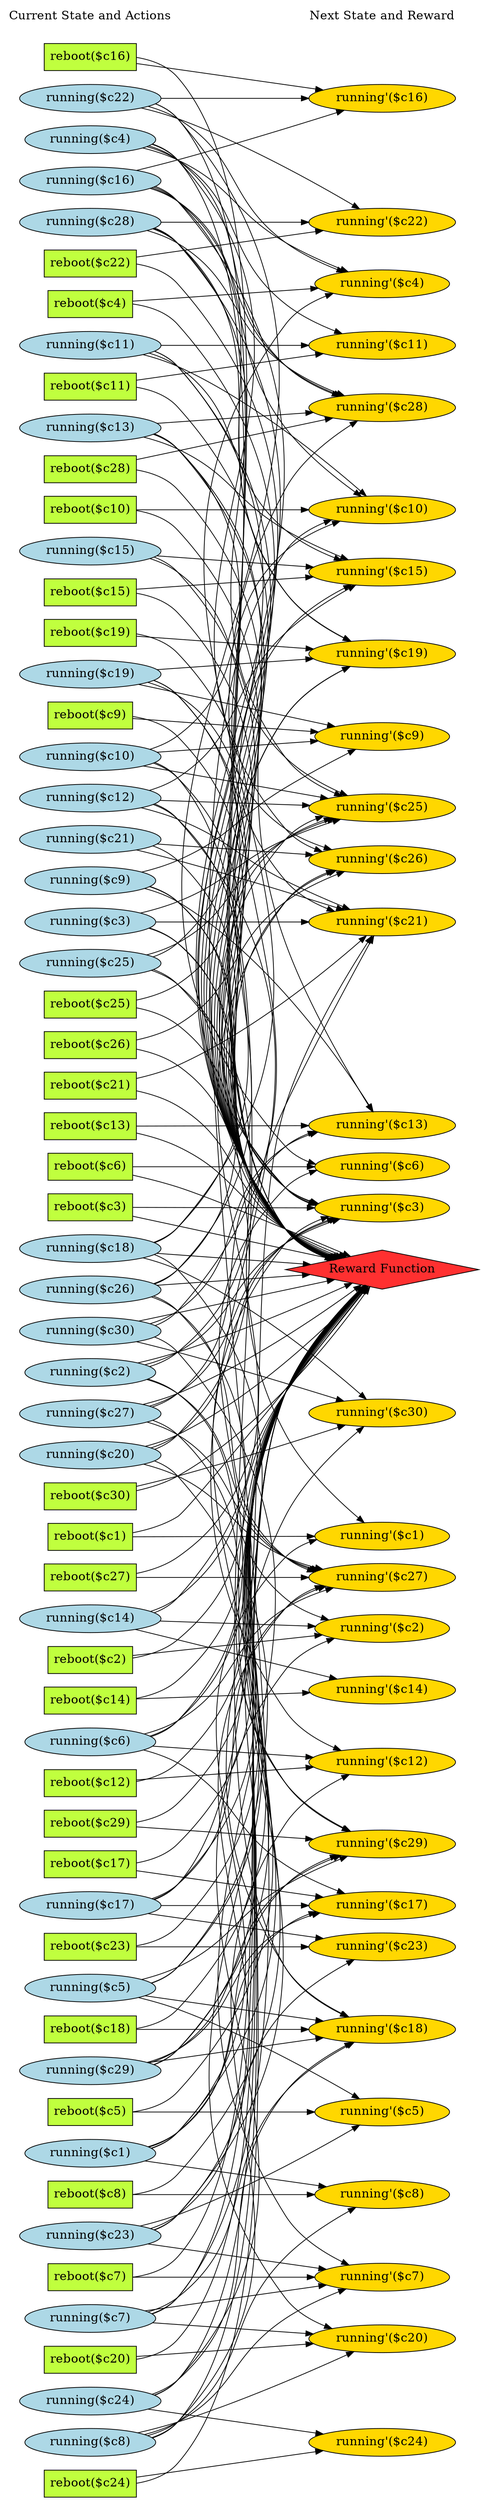 digraph G {
	graph [bb="0,0,579,3290",
		fontname=Helvetica,
		fontsize=16,
		rankdir=LR,
		ranksep=2.00,
		ratio=auto,
		size=600
	];
	node [fontsize=16,
		label="\N"
	];
	{
		graph [rank=same];
		"running($c27)"		 [color=black,
			fillcolor=lightblue,
			height=0.51069,
			pos="90.5,1424",
			shape=ellipse,
			style=filled,
			width=2.1606];
		"running($c15)"		 [color=black,
			fillcolor=lightblue,
			height=0.51069,
			pos="90.5,2567",
			shape=ellipse,
			style=filled,
			width=2.1606];
		"reboot($c9)"		 [color=black,
			fillcolor=olivedrab1,
			height=0.5,
			pos="90.5,2351",
			shape=box,
			style=filled,
			width=1.2778];
		"running($c19)"		 [color=black,
			fillcolor=lightblue,
			height=0.51069,
			pos="90.5,2405",
			shape=ellipse,
			style=filled,
			width=2.1606];
		"reboot($c5)"		 [color=black,
			fillcolor=olivedrab1,
			height=0.5,
			pos="90.5,505",
			shape=box,
			style=filled,
			width=1.2778];
		"running($c1)"		 [color=black,
			fillcolor=lightblue,
			height=0.51069,
			pos="90.5,451",
			shape=ellipse,
			style=filled,
			width=1.9838];
		"reboot($c1)"		 [color=black,
			fillcolor=olivedrab1,
			height=0.5,
			pos="90.5,1261",
			shape=box,
			style=filled,
			width=1.2778];
		"running($c6)"		 [color=black,
			fillcolor=lightblue,
			height=0.51069,
			pos="90.5,991",
			shape=ellipse,
			style=filled,
			width=1.9838];
		"running($c2)"		 [color=black,
			fillcolor=lightblue,
			height=0.51069,
			pos="90.5,1479",
			shape=ellipse,
			style=filled,
			width=1.9838];
		"reboot($c21)"		 [color=black,
			fillcolor=olivedrab1,
			height=0.5,
			pos="90.5,1860",
			shape=box,
			style=filled,
			width=1.3889];
		"running($c30)"		 [color=black,
			fillcolor=lightblue,
			height=0.51069,
			pos="90.5,1534",
			shape=ellipse,
			style=filled,
			width=2.1606];
		"reboot($c13)"		 [color=black,
			fillcolor=olivedrab1,
			height=0.5,
			pos="90.5,1806",
			shape=box,
			style=filled,
			width=1.3889];
		"reboot($c25)"		 [color=black,
			fillcolor=olivedrab1,
			height=0.5,
			pos="90.5,1968",
			shape=box,
			style=filled,
			width=1.3889];
		"running($c22)"		 [color=black,
			fillcolor=lightblue,
			height=0.51069,
			pos="90.5,3164",
			shape=ellipse,
			style=filled,
			width=2.1606];
		"reboot($c17)"		 [color=black,
			fillcolor=olivedrab1,
			height=0.5,
			pos="90.5,829",
			shape=box,
			style=filled,
			width=1.3889];
		"running($c10)"		 [color=black,
			fillcolor=lightblue,
			height=0.51069,
			pos="90.5,2297",
			shape=ellipse,
			style=filled,
			width=2.1606];
		"reboot($c29)"		 [color=black,
			fillcolor=olivedrab1,
			height=0.5,
			pos="90.5,883",
			shape=box,
			style=filled,
			width=1.3889];
		"running($c26)"		 [color=black,
			fillcolor=lightblue,
			height=0.51069,
			pos="90.5,1589",
			shape=ellipse,
			style=filled,
			width=2.1606];
		"reboot($c8)"		 [color=black,
			fillcolor=olivedrab1,
			height=0.5,
			pos="90.5,397",
			shape=box,
			style=filled,
			width=1.2778];
		"running($c14)"		 [color=black,
			fillcolor=lightblue,
			height=0.51069,
			pos="90.5,1153",
			shape=ellipse,
			style=filled,
			width=2.1606];
		"reboot($c4)"		 [color=black,
			fillcolor=olivedrab1,
			height=0.5,
			pos="90.5,2891",
			shape=box,
			style=filled,
			width=1.2778];
		"running($c18)"		 [color=black,
			fillcolor=lightblue,
			height=0.51069,
			pos="90.5,1644",
			shape=ellipse,
			style=filled,
			width=2.1606];
		"running($c9)"		 [color=black,
			fillcolor=lightblue,
			height=0.51069,
			pos="90.5,2132",
			shape=ellipse,
			style=filled,
			width=1.9838];
		"running($c5)"		 [color=black,
			fillcolor=lightblue,
			height=0.51069,
			pos="90.5,667",
			shape=ellipse,
			style=filled,
			width=1.9838];
		"reboot($c20)"		 [color=black,
			fillcolor=olivedrab1,
			height=0.5,
			pos="90.5,181",
			shape=box,
			style=filled,
			width=1.3889];
		"reboot($c12)"		 [color=black,
			fillcolor=olivedrab1,
			height=0.5,
			pos="90.5,937",
			shape=box,
			style=filled,
			width=1.3889];
		"reboot($c24)"		 [color=black,
			fillcolor=olivedrab1,
			height=0.5,
			pos="90.5,18",
			shape=box,
			style=filled,
			width=1.3889];
		"reboot($c16)"		 [color=black,
			fillcolor=olivedrab1,
			height=0.5,
			pos="90.5,3218",
			shape=box,
			style=filled,
			width=1.3889];
		"reboot($c28)"		 [color=black,
			fillcolor=olivedrab1,
			height=0.5,
			pos="90.5,2675",
			shape=box,
			style=filled,
			width=1.3889];
		"running($c21)"		 [color=black,
			fillcolor=lightblue,
			height=0.51069,
			pos="90.5,2187",
			shape=ellipse,
			style=filled,
			width=2.1606];
		"running($c25)"		 [color=black,
			fillcolor=lightblue,
			height=0.51069,
			pos="90.5,2022",
			shape=ellipse,
			style=filled,
			width=2.1606];
		"running($c13)"		 [color=black,
			fillcolor=lightblue,
			height=0.51069,
			pos="90.5,2729",
			shape=ellipse,
			style=filled,
			width=2.1606];
		"reboot($c7)"		 [color=black,
			fillcolor=olivedrab1,
			height=0.5,
			pos="90.5,289",
			shape=box,
			style=filled,
			width=1.2778];
		"running($c29)"		 [color=black,
			fillcolor=lightblue,
			height=0.51069,
			pos="90.5,559",
			shape=ellipse,
			style=filled,
			width=2.1606];
		"running($c17)"		 [color=black,
			fillcolor=lightblue,
			height=0.51069,
			pos="90.5,775",
			shape=ellipse,
			style=filled,
			width=2.1606];
		"reboot($c3)"		 [color=black,
			fillcolor=olivedrab1,
			height=0.5,
			pos="90.5,1698",
			shape=box,
			style=filled,
			width=1.2778];
		"Current State and Actions"		 [color=black,
			fillcolor=white,
			height=0.5,
			pos="90.5,3272",
			shape=plaintext,
			style=bold,
			width=2.5139];
		"running($c8)"		 [color=black,
			fillcolor=lightblue,
			height=0.51069,
			pos="90.5,72",
			shape=ellipse,
			style=filled,
			width=1.9838];
		"running($c4)"		 [color=black,
			fillcolor=lightblue,
			height=0.51069,
			pos="90.5,3109",
			shape=ellipse,
			style=filled,
			width=1.9838];
		"reboot($c11)"		 [color=black,
			fillcolor=olivedrab1,
			height=0.5,
			pos="90.5,2783",
			shape=box,
			style=filled,
			width=1.3889];
		"reboot($c23)"		 [color=black,
			fillcolor=olivedrab1,
			height=0.5,
			pos="90.5,721",
			shape=box,
			style=filled,
			width=1.3889];
		"reboot($c15)"		 [color=black,
			fillcolor=olivedrab1,
			height=0.5,
			pos="90.5,2513",
			shape=box,
			style=filled,
			width=1.3889];
		"running($c12)"		 [color=black,
			fillcolor=lightblue,
			height=0.51069,
			pos="90.5,2242",
			shape=ellipse,
			style=filled,
			width=2.1606];
		"reboot($c27)"		 [color=black,
			fillcolor=olivedrab1,
			height=0.5,
			pos="90.5,1207",
			shape=box,
			style=filled,
			width=1.3889];
		"running($c20)"		 [color=black,
			fillcolor=lightblue,
			height=0.51069,
			pos="90.5,1369",
			shape=ellipse,
			style=filled,
			width=2.1606];
		"reboot($c19)"		 [color=black,
			fillcolor=olivedrab1,
			height=0.5,
			pos="90.5,2459",
			shape=box,
			style=filled,
			width=1.3889];
		"running($c16)"		 [color=black,
			fillcolor=lightblue,
			height=0.51069,
			pos="90.5,3054",
			shape=ellipse,
			style=filled,
			width=2.1606];
		"running($c24)"		 [color=black,
			fillcolor=lightblue,
			height=0.51069,
			pos="90.5,127",
			shape=ellipse,
			style=filled,
			width=2.1606];
		"reboot($c6)"		 [color=black,
			fillcolor=olivedrab1,
			height=0.5,
			pos="90.5,1752",
			shape=box,
			style=filled,
			width=1.2778];
		"running($c28)"		 [color=black,
			fillcolor=lightblue,
			height=0.51069,
			pos="90.5,2999",
			shape=ellipse,
			style=filled,
			width=2.1606];
		"reboot($c2)"		 [color=black,
			fillcolor=olivedrab1,
			height=0.5,
			pos="90.5,1099",
			shape=box,
			style=filled,
			width=1.2778];
		"running($c7)"		 [color=black,
			fillcolor=lightblue,
			height=0.51069,
			pos="90.5,235",
			shape=ellipse,
			style=filled,
			width=1.9838];
		"reboot($c30)"		 [color=black,
			fillcolor=olivedrab1,
			height=0.5,
			pos="90.5,1315",
			shape=box,
			style=filled,
			width=1.3889];
		"reboot($c10)"		 [color=black,
			fillcolor=olivedrab1,
			height=0.5,
			pos="90.5,2621",
			shape=box,
			style=filled,
			width=1.3889];
		"running($c3)"		 [color=black,
			fillcolor=lightblue,
			height=0.51069,
			pos="90.5,2077",
			shape=ellipse,
			style=filled,
			width=1.9838];
		"reboot($c22)"		 [color=black,
			fillcolor=olivedrab1,
			height=0.5,
			pos="90.5,2945",
			shape=box,
			style=filled,
			width=1.3889];
		"reboot($c14)"		 [color=black,
			fillcolor=olivedrab1,
			height=0.5,
			pos="90.5,1045",
			shape=box,
			style=filled,
			width=1.3889];
		"reboot($c26)"		 [color=black,
			fillcolor=olivedrab1,
			height=0.5,
			pos="90.5,1914",
			shape=box,
			style=filled,
			width=1.3889];
		"running($c23)"		 [color=black,
			fillcolor=lightblue,
			height=0.51069,
			pos="90.5,343",
			shape=ellipse,
			style=filled,
			width=2.1606];
		"running($c11)"		 [color=black,
			fillcolor=lightblue,
			height=0.51069,
			pos="90.5,2837",
			shape=ellipse,
			style=filled,
			width=2.1606];
		"reboot($c18)"		 [color=black,
			fillcolor=olivedrab1,
			height=0.5,
			pos="90.5,613",
			shape=box,
			style=filled,
			width=1.3889];
	}
	{
		graph [rank=same];
		"running'($c3)"		 [color=black,
			fillcolor=gold1,
			height=0.51069,
			pos="452,1697",
			shape=ellipse,
			style=filled,
			width=2.0428];
		"running'($c7)"		 [color=black,
			fillcolor=gold1,
			height=0.51069,
			pos="452,289",
			shape=ellipse,
			style=filled,
			width=2.0428];
		"running'($c13)"		 [color=black,
			fillcolor=gold1,
			height=0.51069,
			pos="452,1807",
			shape=ellipse,
			style=filled,
			width=2.2195];
		"Next State and Reward"		 [color=black,
			fillcolor=white,
			height=0.5,
			pos="452,3272",
			shape=plaintext,
			style=bold,
			width=2.25];
		"running'($c21)"		 [color=black,
			fillcolor=gold1,
			height=0.51069,
			pos="452,2077",
			shape=ellipse,
			style=filled,
			width=2.2195];
		"Reward Function"		 [color=black,
			fillcolor=firebrick1,
			height=0.72222,
			pos="452,1602",
			shape=diamond,
			style=filled,
			width=3.5278];
		"running'($c17)"		 [color=black,
			fillcolor=gold1,
			height=0.51069,
			pos="452,775",
			shape=ellipse,
			style=filled,
			width=2.2195];
		"running'($c25)"		 [color=black,
			fillcolor=gold1,
			height=0.51069,
			pos="452,2228",
			shape=ellipse,
			style=filled,
			width=2.2195];
		"running'($c29)"		 [color=black,
			fillcolor=gold1,
			height=0.51069,
			pos="452,856",
			shape=ellipse,
			style=filled,
			width=2.2195];
		"running'($c30)"		 [color=black,
			fillcolor=gold1,
			height=0.51069,
			pos="452,1521",
			shape=ellipse,
			style=filled,
			width=2.2195];
		"running'($c2)"		 [color=black,
			fillcolor=gold1,
			height=0.51069,
			pos="452,1139",
			shape=ellipse,
			style=filled,
			width=2.0428];
		"running'($c6)"		 [color=black,
			fillcolor=gold1,
			height=0.51069,
			pos="452,1752",
			shape=ellipse,
			style=filled,
			width=2.0428];
		"running'($c10)"		 [color=black,
			fillcolor=gold1,
			height=0.51069,
			pos="452,2621",
			shape=ellipse,
			style=filled,
			width=2.2195];
		"running'($c22)"		 [color=black,
			fillcolor=gold1,
			height=0.51069,
			pos="452,2999",
			shape=ellipse,
			style=filled,
			width=2.2195];
		"running'($c14)"		 [color=black,
			fillcolor=gold1,
			height=0.51069,
			pos="452,1058",
			shape=ellipse,
			style=filled,
			width=2.2195];
		"running'($c26)"		 [color=black,
			fillcolor=gold1,
			height=0.51069,
			pos="452,2146",
			shape=ellipse,
			style=filled,
			width=2.2195];
		"running'($c18)"		 [color=black,
			fillcolor=gold1,
			height=0.51069,
			pos="452,613",
			shape=ellipse,
			style=filled,
			width=2.2195];
		"running'($c9)"		 [color=black,
			fillcolor=gold1,
			height=0.51069,
			pos="452,2338",
			shape=ellipse,
			style=filled,
			width=2.0428];
		"running'($c1)"		 [color=black,
			fillcolor=gold1,
			height=0.51069,
			pos="452,1262",
			shape=ellipse,
			style=filled,
			width=2.0428];
		"running'($c23)"		 [color=black,
			fillcolor=gold1,
			height=0.51069,
			pos="452,720",
			shape=ellipse,
			style=filled,
			width=2.2195];
		"running'($c5)"		 [color=black,
			fillcolor=gold1,
			height=0.51069,
			pos="452,505",
			shape=ellipse,
			style=filled,
			width=2.0428];
		"running'($c11)"		 [color=black,
			fillcolor=gold1,
			height=0.51069,
			pos="452,2837",
			shape=ellipse,
			style=filled,
			width=2.2195];
		"running'($c27)"		 [color=black,
			fillcolor=gold1,
			height=0.51069,
			pos="452,1207",
			shape=ellipse,
			style=filled,
			width=2.2195];
		"running'($c15)"		 [color=black,
			fillcolor=gold1,
			height=0.51069,
			pos="452,2540",
			shape=ellipse,
			style=filled,
			width=2.2195];
		"running'($c19)"		 [color=black,
			fillcolor=gold1,
			height=0.51069,
			pos="452,2419",
			shape=ellipse,
			style=filled,
			width=2.2195];
		"running'($c4)"		 [color=black,
			fillcolor=gold1,
			height=0.51069,
			pos="452,2918",
			shape=ellipse,
			style=filled,
			width=2.0428];
		"running'($c20)"		 [color=black,
			fillcolor=gold1,
			height=0.51069,
			pos="452,207",
			shape=ellipse,
			style=filled,
			width=2.2195];
		"running'($c8)"		 [color=black,
			fillcolor=gold1,
			height=0.51069,
			pos="452,397",
			shape=ellipse,
			style=filled,
			width=2.0428];
		"running'($c12)"		 [color=black,
			fillcolor=gold1,
			height=0.51069,
			pos="452,963",
			shape=ellipse,
			style=filled,
			width=2.2195];
		"running'($c24)"		 [color=black,
			fillcolor=gold1,
			height=0.51069,
			pos="452,72",
			shape=ellipse,
			style=filled,
			width=2.2195];
		"running'($c16)"		 [color=black,
			fillcolor=gold1,
			height=0.51069,
			pos="452,3164",
			shape=ellipse,
			style=filled,
			width=2.2195];
		"running'($c28)"		 [color=black,
			fillcolor=gold1,
			height=0.51069,
			pos="452,2756",
			shape=ellipse,
			style=filled,
			width=2.2195];
	}
	"running($c27)" -> "running'($c3)"	 [color=black,
		pos="e,407.91,1682.3 148.81,1436.2 160.07,1440.2 171.37,1445.3 181,1452 266.62,1511.4 243.78,1571.7 325,1637 346.84,1654.6 374.66,1668.5 \
398.6,1678.5",
		style=solid];
	"running($c27)" -> "running'($c13)"	 [color=black,
		pos="e,375.19,1801.9 152.52,1435.4 162.86,1439.3 172.87,1444.7 181,1452 299.38,1557.9 202.26,1678.2 325,1779 336.54,1788.5 350.61,1794.9 \
365.11,1799.3",
		style=solid];
	"running($c27)" -> "Reward Function"	 [pos="e,406.33,1585.2 143.58,1437.5 156.1,1441.5 169.25,1446.4 181,1452 250.41,1485.2 257.37,1511.4 325,1548 347.89,1560.4 374.22,1572.1 \
396.87,1581.4"];
	"running($c27)" -> "running'($c29)"	 [color=black,
		pos="e,411.91,871.95 153.66,1413.2 163.77,1409.1 173.4,1403.6 181,1396 332.5,1244.5 194.63,1106 325,936 345.1,909.79 376.42,889.85 402.81,\
876.43",
		style=solid];
	"running($c27)" -> "running'($c27)"	 [color=black,
		pos="e,379.45,1214.9 148,1411.4 159.44,1407.5 171.01,1402.4 181,1396 261.71,1344 242.16,1283.5 325,1235 338.48,1227.1 353.97,1221.4 369.36,\
1217.4",
		style=solid];
	"running($c15)" -> "Reward Function"	 [pos="e,399.65,1617.5 156.35,2557 165.68,2553 174.36,2547.6 181,2540 439.7,2245.6 97.286,1989 325,1670 340.87,1647.8 366.34,1632.1 390.24,\
1621.4"];
	"running($c15)" -> "running'($c25)"	 [color=black,
		pos="e,417.68,2244.8 151.68,2555.4 162.1,2551.6 172.35,2546.6 181,2540 276.62,2467.1 240.89,2396.9 325,2311 349.43,2286.1 382.57,2264.6 \
408.74,2249.7",
		style=solid];
	"running($c15)" -> "running'($c15)"	 [color=black,
		pos="e,375.94,2545.6 165.12,2561.5 223.4,2557.1 304.87,2551 365.93,2546.4",
		style=solid];
	"reboot($c9)" -> "Reward Function"	 [pos="e,400.8,1617.6 136.56,2346.8 152.61,2343.2 169.53,2336.4 181,2324 383.28,2105.7 145.75,1907.6 325,1670 341.59,1648 367.42,1632.3 \
391.38,1621.6"];
	"reboot($c9)" -> "running'($c9)"	 [color=black,
		pos="e,379.03,2340.6 136.67,2349.4 194.72,2347.3 296.61,2343.6 368.63,2341",
		style=solid];
	"running($c19)" -> "running'($c3)"	 [color=black,
		pos="e,378.74,1699 155.56,2394.9 165.1,2390.9 174.05,2385.5 181,2378 383.02,2160 115.02,1935.3 325,1725 336.8,1713.2 352.41,1705.9 368.61,\
1701.4",
		style=solid];
	"running($c19)" -> "Reward Function"	 [pos="e,400.33,1617.6 156.11,2394.8 165.48,2390.9 174.22,2385.4 181,2378 397.34,2140.7 133.68,1927.9 325,1670 341.34,1648 367.01,1632.3 \
390.92,1621.6"];
	"running($c19)" -> "running'($c26)"	 [color=black,
		pos="e,403.54,2160.6 149.64,2393 160.59,2389.2 171.56,2384.3 181,2378 265.24,2321.5 244.25,2262.3 325,2201 345.54,2185.4 371.19,2173.2 \
393.97,2164.2",
		style=solid];
	"running($c19)" -> "running'($c9)"	 [color=black,
		pos="e,392.56,2348.9 152.08,2393.7 215.84,2381.8 316.02,2363.2 382.58,2350.8",
		style=solid];
	"running($c19)" -> "running'($c19)"	 [color=black,
		pos="e,373.13,2416 167.3,2408 224.46,2410.2 302.98,2413.2 362.92,2415.6",
		style=solid];
	"reboot($c5)" -> "Reward Function"	 [pos="e,388.37,1589 136.6,508.6 152.85,512.2 169.9,519.07 181,532 478.04,878.07 47.779,1185.9 325,1548 338.36,1565.5 358.49,1577.3 378.75,\
1585.4"];
	"reboot($c5)" -> "running'($c5)"	 [color=black,
		pos="e,378.35,505 136.67,505 194.54,505 295.98,505 367.96,505",
		style=solid];
	"running($c1)" -> "Reward Function"	 [pos="e,388.29,1589 153.83,459.71 164.17,463.76 173.84,469.6 181,478 492.24,843.21 34.667,1166 325,1548 338.3,1565.5 358.41,1577.4 378.68,\
1585.5"];
	"running($c1)" -> "running'($c17)"	 [color=black,
		pos="e,375.79,769.17 149.73,461.32 160.92,465.22 171.96,470.6 181,478 285.92,563.92 216.96,665.04 325,747 337.01,756.11 351.41,762.37 \
366.11,766.64",
		style=solid];
	"running($c1)" -> "running'($c29)"	 [color=black,
		pos="e,396.8,842.61 150.63,460.98 161.63,464.91 172.36,470.38 181,478 299.18,582.24 212.83,691.32 325,802 342.12,818.89 365.35,830.86 \
387.21,839.16",
		style=solid];
	"running($c1)" -> "running'($c1)"	 [color=black,
		pos="e,378.48,1260.2 153.46,460.03 163.84,464.05 173.62,469.8 181,478 409.86,732.19 86.85,988.49 325,1234 336.63,1246 352.17,1253.4 368.35,\
1257.8",
		style=solid];
	"running($c1)" -> "running'($c8)"	 [color=black,
		pos="e,388.51,406.39 152.48,441.84 214.98,432.45 312.15,417.86 378.54,407.88",
		style=solid];
	"reboot($c1)" -> "Reward Function"	 [pos="e,396.28,1587.4 136.63,1267.5 151.95,1271.5 168.37,1277.8 181,1288 283.8,1371 227,1459.4 325,1548 342.53,1563.8 365.42,1575.5 386.88,\
1583.9"];
	"reboot($c1)" -> "running'($c1)"	 [color=black,
		pos="e,378.35,1261.8 136.67,1261.1 194.54,1261.3 295.98,1261.6 367.96,1261.8",
		style=solid];
	"running($c6)" -> "Reward Function"	 [pos="e,390.91,1588.4 152.5,1000.3 163.09,1004.3 173.19,1010 181,1018 351.19,1193 164.86,1363.8 325,1548 339.76,1565 360.8,1576.8 381.46,\
1584.9"];
	"running($c6)" -> "running'($c17)"	 [color=black,
		pos="e,405.64,790.05 145.23,979.16 157.44,975.3 170.03,970.32 181,964 257,920.18 251.57,877 325,829 346.87,814.7 373.17,802.73 396.06,\
793.73",
		style=solid];
	"running($c6)" -> "running'($c6)"	 [color=black,
		pos="e,378.6,1750.1 153.38,1000.1 163.76,1004.1 173.56,1009.8 181,1018 396.82,1254.6 100.54,1495.6 325,1724 336.71,1735.9 352.28,1743.3 \
368.47,1747.7",
		style=solid];
	"running($c6)" -> "running'($c27)"	 [color=black,
		pos="e,393.24,1194.5 145.92,1002.6 157.97,1006.5 170.32,1011.5 181,1018 259.43,1065.7 247.09,1117.5 325,1166 342.79,1177.1 363.87,1185.5 \
383.65,1191.7",
		style=solid];
	"running($c6)" -> "running'($c12)"	 [color=black,
		pos="e,375.92,968.85 159.12,985.73 217.59,981.18 302.43,974.57 365.58,969.65",
		style=solid];
	"running($c2)" -> "running'($c3)"	 [color=black,
		pos="e,411.39,1681.6 144.2,1491.3 156.71,1495.4 169.69,1500.5 181,1507 255.88,1549.8 253.32,1589.1 325,1637 349,1653.1 377.97,1667.2 \
402.07,1677.7",
		style=solid];
	"running($c2)" -> "running'($c21)"	 [color=black,
		pos="e,440.95,2058.6 149.74,1489.3 161.06,1493.4 172.14,1499.1 181,1507 299.38,1612.9 256.42,1690.8 325,1834 362.96,1913.3 411.83,2004.8 \
436.03,2049.5",
		style=solid];
	"running($c2)" -> "Reward Function"	 [pos="e,405.31,1585.4 137.13,1492.9 151.23,1497.3 166.79,1502.3 181,1507 255.74,1531.8 341.42,1562.3 395.85,1582"];
	"running($c2)" -> "running'($c2)"	 [color=black,
		pos="e,389.87,1148.9 148.83,1468.3 160.34,1464.3 171.73,1458.7 181,1451 285.95,1363.9 220.55,1267.7 325,1180 340.67,1166.8 360.67,1157.9 \
380.09,1151.8",
		style=solid];
	"running($c2)" -> "running'($c27)"	 [color=black,
		pos="e,377.17,1213.7 147.8,1467.8 159.5,1463.8 171.23,1458.3 181,1451 273.34,1381.8 229.82,1300.2 325,1235 337.59,1226.4 352.39,1220.4 \
367.34,1216.2",
		style=solid];
	"reboot($c21)" -> "running'($c21)"	 [color=black,
		pos="e,430.76,2059.3 140.88,1871.8 154.23,1875.8 168.45,1880.9 181,1887 276.97,1933.7 376.19,2013 423.15,2052.8",
		style=solid];
	"reboot($c21)" -> "Reward Function"	 [pos="e,410.2,1619.5 140.54,1850.5 154.32,1846.4 168.84,1840.8 181,1833 262.38,1780.8 249.29,1730.1 325,1670 348.13,1651.6 376.93,1635.7 \
401.16,1623.8"];
	"running($c30)" -> "running'($c7)"	 [color=black,
		pos="e,410.32,304.16 155.73,1523.9 165.38,1519.7 174.31,1514 181,1506 507.63,1115.7 53.469,800.44 325,370 342.69,341.96 374,321.76 400.98,\
308.55",
		style=solid];
	"running($c30)" -> "running'($c13)"	 [color=black,
		pos="e,377.15,1800.3 150.15,1546 161.07,1550 171.89,1555.2 181,1562 273.56,1631.5 229.59,1713.5 325,1779 337.58,1787.6 352.38,1793.7 \
367.33,1797.9",
		style=solid];
	"running($c30)" -> "Reward Function"	 [pos="e,385.45,1589.6 151.67,1545.4 213.18,1557 308.87,1575.1 375.44,1587.7"];
	"running($c30)" -> "running'($c30)"	 [color=black,
		pos="e,373.01,1523.8 167.74,1531.2 224.83,1529.2 303.05,1526.4 362.83,1524.2",
		style=solid];
	"running($c30)" -> "running'($c28)"	 [color=black,
		pos="e,420.41,2738.9 155.69,1544.2 165.34,1548.3 174.29,1554 181,1562 494.56,1934.5 92.855,2220 325,2648 344.92,2684.7 382.7,2714.5 411.71,\
2733.4",
		style=solid];
	"reboot($c13)" -> "running'($c13)"	 [color=black,
		pos="e,372.06,1806.8 140.73,1806.1 197.55,1806.3 292.12,1806.6 361.95,1806.8",
		style=solid];
	"reboot($c13)" -> "Reward Function"	 [pos="e,413.76,1620.2 140.56,1794.6 154.05,1790.6 168.41,1785.4 181,1779 252.55,1742.6 257.48,1713.4 325,1670 350.59,1653.5 380.5,1637.3 \
404.76,1624.8"];
	"reboot($c25)" -> "Reward Function"	 [pos="e,405.73,1618.7 140.89,1960.5 154.98,1956.5 169.59,1950.4 181,1941 286.39,1854.4 228.87,1766.8 325,1670 345.03,1649.8 372.3,1634.1 \
396.35,1622.9"];
	"reboot($c25)" -> "running'($c25)"	 [color=black,
		pos="e,403.22,2213.3 140.76,1977.2 154.54,1981.2 169.01,1986.9 181,1995 265.45,2051.8 244.06,2111.3 325,2173 345.43,2188.6 370.96,2200.8 \
393.68,2209.7",
		style=solid];
	"running($c22)" -> "Reward Function"	 [pos="e,398.66,1617.1 155.92,3154 165.55,3149.9 174.43,3144.1 181,3136 387.53,2882 143.72,1942.6 325,1670 340.07,1647.3 365.29,1631.6 \
389.23,1621.1"];
	"running($c22)" -> "running'($c6)"	 [color=black,
		pos="e,378.37,1752.9 155.87,3154 165.5,3149.8 174.39,3144.1 181,3136 565.23,2667.3 -78.691,2232 325,1780 336.35,1767.3 352.09,1759.7 \
368.59,1755.2",
		style=solid];
	"running($c22)" -> "running'($c22)"	 [color=black,
		pos="e,421.4,3016.1 141.26,3150 154.34,3145.9 168.33,3141.2 181,3136 266.2,3101.3 361.08,3050 412.6,3021.1",
		style=solid];
	"running($c22)" -> "running'($c4)"	 [color=black,
		pos="e,404.7,2932.2 148.04,3151.5 159.48,3147.5 171.04,3142.5 181,3136 262.31,3083.1 246.48,3029 325,2972 346.07,2956.7 372.14,2944.6 \
395.08,2935.8",
		style=solid];
	"running($c22)" -> "running'($c16)"	 [color=black,
		pos="e,371.83,3164 168.62,3164 225.28,3164 302.39,3164 361.72,3164",
		style=solid];
	"reboot($c17)" -> "Reward Function"	 [pos="e,389.67,1588.7 140.82,834.11 155.58,837.98 170.59,844.63 181,856 393.17,1087.7 126.12,1304.8 325,1548 339.11,1565.3 359.76,1577.1 \
380.28,1585.2"];
	"reboot($c17)" -> "running'($c17)"	 [color=black,
		pos="e,384.67,784.96 140.73,821.6 201.03,812.55 303.85,797.1 374.49,786.49",
		style=solid];
	"running($c10)" -> "Reward Function"	 [pos="e,400.99,1617.7 154.55,2286.4 164.45,2282.3 173.77,2276.7 181,2269 367.99,2069 158.01,1887 325,1670 341.8,1648.2 367.65,1632.5 391.58,\
1621.7"];
	"running($c10)" -> "running'($c25)"	 [color=black,
		pos="e,390.03,2239.7 151.67,2285.5 214.6,2273.4 313.32,2254.4 380.02,2241.6",
		style=solid];
	"running($c10)" -> "running'($c10)"	 [color=black,
		pos="e,399.34,2607.1 151.82,2308.5 162.23,2312.3 172.44,2317.3 181,2324 279.83,2401.4 230.65,2484.2 325,2567 343.46,2583.2 367.52,2595.1 \
389.66,2603.6",
		style=solid];
	"running($c10)" -> "running'($c18)"	 [color=black,
		pos="e,408.17,628.46 155.97,2287.1 165.59,2282.9 174.45,2277.1 181,2269 401.96,1995.4 141.75,993.16 325,693 341.85,665.4 372.21,645.7 \
398.91,632.76",
		style=solid];
	"running($c10)" -> "running'($c9)"	 [color=black,
		pos="e,384.63,2330.4 160.82,2304.9 221.99,2311.9 311.02,2322 374.31,2329.3",
		style=solid];
	"reboot($c29)" -> "Reward Function"	 [pos="e,390.16,1588.6 140.7,888.22 155.46,892.09 170.49,898.72 181,910 379.12,1122.7 139.08,1324.5 325,1548 339.32,1565.2 360.14,1577.1 \
380.74,1585.2"];
	"reboot($c29)" -> "running'($c29)"	 [color=black,
		pos="e,375.79,861.65 140.73,879.3 198.56,874.96 295.49,867.68 365.64,862.41",
		style=solid];
	"running($c26)" -> "Reward Function"	 [pos="e,343.85,1598.1 167.74,1591.8 215.96,1593.5 279.25,1595.8 333.77,1597.8"];
	"running($c26)" -> "running'($c29)"	 [color=black,
		pos="e,410.64,871.73 154.61,1578.5 164.5,1574.4 173.81,1568.8 181,1561 374.68,1351.9 160.36,1168.7 325,936 343.94,909.23 374.96,889.37 \
401.47,876.14",
		style=solid];
	"running($c26)" -> "running'($c26)"	 [color=black,
		pos="e,383.87,2136.2 153.76,1599.7 163.86,1603.8 173.46,1609.3 181,1617 339.34,1777.8 168.16,1941.7 325,2104 338.18,2117.6 355.9,2126.9 \
373.88,2133.1",
		style=solid];
	"running($c26)" -> "running'($c27)"	 [color=black,
		pos="e,375.19,1212.1 152.51,1577.6 162.86,1573.6 172.86,1568.3 181,1561 299.13,1455.5 202.51,1335.4 325,1235 336.55,1225.5 350.62,1219.1 \
365.11,1214.8",
		style=solid];
	"running($c26)" -> "running'($c19)"	 [color=black,
		pos="e,392.12,2406.7 155.3,1599.5 165,1603.6 174.06,1609.2 181,1617 406.49,1869.5 112.64,2101.3 325,2365 339.56,2383.1 361.33,2395.2 \
382.69,2403.3",
		style=solid];
	"reboot($c8)" -> "Reward Function"	 [pos="e,387.9,1589 136.69,400.53 152.95,404.12 169.99,410.99 181,424 506.46,808.36 21.545,1146 325,1548 338.18,1565.5 358.15,1577.3 378.33,\
1585.4"];
	"reboot($c8)" -> "running'($c8)"	 [color=black,
		pos="e,378.35,397 136.67,397 194.54,397 295.98,397 367.96,397",
		style=solid];
	"running($c14)" -> "Reward Function"	 [pos="e,393.21,1587.9 154.14,1163.9 163.96,1167.7 173.37,1173 181,1180 310.06,1299.1 202.81,1421.8 325,1548 340.94,1564.5 362.7,1576.2 \
383.66,1584.4"];
	"running($c14)" -> "running'($c2)"	 [color=black,
		pos="e,379.28,1141.8 167.3,1150 226.4,1147.7 308.35,1144.6 368.98,1142.2",
		style=solid];
	"running($c14)" -> "running'($c14)"	 [color=black,
		pos="e,398.71,1071.8 143.01,1139.4 207.87,1122.2 319.21,1092.8 388.76,1074.4",
		style=solid];
	"running($c14)" -> "running'($c26)"	 [color=black,
		pos="e,381.61,2137.1 156.41,1162.9 165.74,1166.9 174.39,1172.4 181,1180 453.87,1493.5 56.669,1786.6 325,2104 337.06,2118.3 354.1,2127.7 \
371.76,2133.9",
		style=solid];
	"reboot($c4)" -> "Reward Function"	 [pos="e,398.89,1617.3 136.74,2887.5 153.01,2883.9 170.04,2877 181,2864 524.9,2454.8 24.09,2111.8 325,1670 340.32,1647.5 365.58,1631.8 \
389.47,1621.2"];
	"reboot($c4)" -> "running'($c4)"	 [color=black,
		pos="e,381.36,2912.8 136.67,2894.4 195.35,2898.8 298.82,2906.6 370.96,2912",
		style=solid];
	"running($c18)" -> "Reward Function"	 [pos="e,370.6,1611.4 160.82,1635.9 217.64,1629.3 298.5,1619.8 360.44,1612.6"];
	"running($c18)" -> "running'($c30)"	 [color=black,
		pos="e,408.14,1536.6 138.98,1629.5 152.58,1625.2 167.4,1620.5 181,1616 256.91,1590.8 344.12,1559.7 398.4,1540.1",
		style=solid];
	"running($c18)" -> "running'($c18)"	 [color=black,
		pos="e,409.38,628.56 155.54,1633.7 165.2,1629.6 174.2,1623.9 181,1616 452,1301.5 97.493,1040.3 325,693 342.85,665.76 373.54,645.98 400.16,\
632.91",
		style=solid];
	"running($c18)" -> "running'($c19)"	 [color=black,
		pos="e,392.59,2406.7 156.09,1654.2 165.45,1658.2 174.21,1663.6 181,1671 393.69,1903.4 125.64,2121.1 325,2365 339.76,2383.1 361.68,2395.2 \
383.12,2403.3",
		style=solid];
	"running($c18)" -> "running'($c4)"	 [color=black,
		pos="e,393.37,2906.8 156.64,1653.7 165.94,1657.7 174.53,1663.3 181,1671 524.63,2079.8 4.7658,2436.6 325,2864 339.3,2883.1 361.7,2895.5 \
383.67,2903.5",
		style=solid];
	"running($c9)" -> "running'($c3)"	 [color=black,
		pos="e,379.68,1700.5 150.52,2121.9 161.65,2117.8 172.47,2112 181,2104 312.17,1980.5 188.72,1842.9 325,1725 337.56,1714.1 353.41,1707.2 \
369.59,1702.9",
		style=solid];
	"running($c9)" -> "running'($c13)"	 [color=black,
		pos="e,439.45,1825.4 145.61,2120.1 157.81,2116.1 170.3,2110.8 181,2104 297.53,2029.6 395.6,1892.2 433.84,1834.1",
		style=solid];
	"running($c9)" -> "Reward Function"	 [pos="e,402.72,1618 150.79,2122.1 161.9,2118 172.64,2112.2 181,2104 325.93,1961.5 194.37,1825.7 325,1670 342.91,1648.7 369.3,1633 393.31,\
1622.1"];
	"running($c9)" -> "running'($c9)"	 [color=black,
		pos="e,424.93,2320.8 141.68,2145 154.76,2149.1 168.65,2154.1 181,2160 250.27,2192.9 260.99,2212.8 325,2255 355.91,2275.4 391.1,2298.6 \
416.41,2315.2",
		style=solid];
	"running($c5)" -> "running'($c3)"	 [color=black,
		pos="e,398.06,1684.4 153.71,675.81 164.06,679.85 173.77,685.66 181,694 458.86,1014.2 72.163,1296.7 325,1637 340.49,1657.9 365.11,1671.8 \
388.5,1680.9",
		style=solid];
	"running($c5)" -> "Reward Function"	 [pos="e,388.96,1588.9 153.6,675.9 163.97,679.93 173.7,685.72 181,694 435.51,982.76 87.039,1245.5 325,1548 338.65,1565.4 358.97,1577.2 \
379.32,1585.3"];
	"running($c5)" -> "running'($c29)"	 [color=black,
		pos="e,408.07,840.55 143.81,679.43 156.33,683.31 169.41,688.14 181,694 252.39,730.11 255.74,761.96 325,802 348.27,815.45 375.53,827.55 \
398.73,836.86",
		style=solid];
	"running($c5)" -> "running'($c18)"	 [color=black,
		pos="e,384.52,622.99 152.48,657.84 213.74,648.64 308.32,634.43 374.55,624.48",
		style=solid];
	"running($c5)" -> "running'($c5)"	 [color=black,
		pos="e,421.4,521.91 140.79,653.77 154.01,649.78 168.18,645.1 181,640 266.22,606.13 361.1,555.48 412.61,526.82",
		style=solid];
	"reboot($c20)" -> "Reward Function"	 [pos="e,387.69,1589.1 140.56,185.29 155.67,189.07 170.95,195.88 181,208 563.4,669.04 -31.017,1066.3 325,1548 338.01,1565.6 357.92,1577.5 \
378.11,1585.6"];
	"reboot($c20)" -> "running'($c20)"	 [color=black,
		pos="e,375.45,201.54 140.73,184.56 198.47,188.74 295.18,195.73 365.3,200.8",
		style=solid];
	"reboot($c12)" -> "Reward Function"	 [pos="e,390.36,1588.5 140.57,942.34 155.32,946.22 170.38,952.82 181,964 365.13,1157.8 152,1344.2 325,1548 339.49,1565.1 360.35,1576.9 \
380.94,1585"];
	"reboot($c12)" -> "running'($c12)"	 [color=black,
		pos="e,375.45,957.54 140.73,940.56 198.47,944.74 295.18,951.73 365.3,956.8",
		style=solid];
	"reboot($c24)" -> "Reward Function"	 [pos="e,387.24,1589.1 140.64,22.219 155.75,26 171.02,32.825 181,45 393.71,304.49 127.13,1277 325,1548 337.84,1565.6 357.6,1577.5 377.7,\
1585.6"];
	"reboot($c24)" -> "running'($c24)"	 [color=black,
		pos="e,384.67,62.037 140.73,25.395 201.03,34.453 303.85,49.897 374.49,60.508",
		style=solid];
	"reboot($c16)" -> "Reward Function"	 [pos="e,398.63,1617.1 140.65,3213.8 155.76,3210 171.03,3203.2 181,3191 396.09,2928.3 137.48,1953 325,1670 340.03,1647.3 365.24,1631.6 \
389.19,1621"];
	"reboot($c16)" -> "running'($c16)"	 [color=black,
		pos="e,384.67,3174 140.73,3210.6 201.03,3201.5 303.85,3186.1 374.49,3175.5",
		style=solid];
	"reboot($c28)" -> "Reward Function"	 [pos="e,399.47,1617.3 140.75,2670.4 155.69,2666.5 170.82,2659.8 181,2648 468.05,2315.4 72.931,2029.9 325,1670 340.67,1647.6 366.12,1631.9 \
390.05,1621.3"];
	"reboot($c28)" -> "running'($c28)"	 [color=black,
		pos="e,394.38,2743.2 140.73,2686.1 203.88,2700.3 313.64,2725.1 384.25,2741",
		style=solid];
	"running($c21)" -> "running'($c21)"	 [color=black,
		pos="e,403.24,2091.6 138.87,2172.5 204.51,2152.4 323.02,2116.2 393.61,2094.6",
		style=solid];
	"running($c21)" -> "Reward Function"	 [pos="e,402.09,1617.8 153.77,2176.3 163.87,2172.2 173.47,2166.7 181,2159 339.85,1997.5 182.34,1846 325,1670 342.48,1648.4 368.69,1632.7 \
392.68,1621.9"];
	"running($c21)" -> "running'($c26)"	 [color=black,
		pos="e,380.05,2154.1 160.82,2179.1 220.54,2172.3 306.82,2162.4 369.77,2155.3",
		style=solid];
	"running($c25)" -> "Reward Function"	 [pos="e,404.51,1618.4 153.41,2011 163.43,2007.2 173.09,2002 181,1995 299.43,1890.4 217.72,1786 325,1670 344.15,1649.3 371.07,1633.6 395.11,\
1622.5"];
	"running($c25)" -> "running'($c25)"	 [color=black,
		pos="e,407.42,2212.7 145.49,2035 157.56,2039 170.03,2043.9 181,2050 254.66,2090.7 253.65,2128.3 325,2173 347.76,2187.2 374.85,2199.6 \
398.07,2209",
		style=solid];
	"running($c25)" -> "running'($c1)"	 [color=black,
		pos="e,439.28,1280.3 155.16,2011.5 164.75,2007.6 173.82,2002.3 181,1995 343.75,1830.1 237.19,1708.4 325,1494 356.8,1416.4 407.55,1331.1 \
433.89,1288.9",
		style=solid];
	"running($c25)" -> "running'($c15)"	 [color=black,
		pos="e,418.87,2523.2 153.38,2033.1 163.52,2037.1 173.23,2042.6 181,2050 316.41,2179.4 213.26,2295.7 325,2446 347.53,2476.3 382.51,2501.3 \
409.9,2517.9",
		style=solid];
	"running($c13)" -> "running'($c13)"	 [color=black,
		pos="e,439.28,1825.4 155.55,2718.9 165.1,2714.9 174.05,2709.5 181,2702 382.76,2484.4 223.84,2329 325,2050 354.87,1967.6 407.08,1877.9 \
433.95,1834.1",
		style=solid];
	"running($c13)" -> "running'($c21)"	 [color=black,
		pos="e,383.12,2086.5 155.4,2718.7 164.96,2714.8 173.96,2709.4 181,2702 364.87,2508.5 143.93,2315.1 325,2119 337.8,2105.1 355.3,2095.8 \
373.18,2089.6",
		style=solid];
	"running($c13)" -> "Reward Function"	 [pos="e,399.4,1617.3 156.52,2719.2 165.83,2715.2 174.45,2709.6 181,2702 482.25,2350.3 60.735,2050.3 325,1670 340.59,1647.6 366.02,1631.9 \
389.96,1621.2"];
	"running($c13)" -> "running'($c15)"	 [color=black,
		pos="e,408.07,2555.5 145.69,2716 157.63,2712.2 169.99,2707.6 181,2702 252.39,2665.9 255.74,2634 325,2594 348.27,2580.5 375.53,2568.5 \
398.73,2559.1",
		style=solid];
	"running($c13)" -> "running'($c28)"	 [color=black,
		pos="e,375.94,2750.4 165.12,2734.5 223.4,2738.9 304.87,2745 365.93,2749.6",
		style=solid];
	"reboot($c7)" -> "running'($c7)"	 [color=black,
		pos="e,378.35,289 136.67,289 194.54,289 295.98,289 367.96,289",
		style=solid];
	"reboot($c7)" -> "Reward Function"	 [pos="e,387.79,1589 136.76,292.46 153.04,296.04 170.06,302.93 181,316 534.91,738.68 -4.7232,1106.2 325,1548 338.09,1565.5 358.03,1577.4 \
378.21,1585.5"];
	"running($c29)" -> "Reward Function"	 [pos="e,388.45,1588.9 156.45,568.91 165.77,572.88 174.42,578.39 181,586 463.85,912.95 60.88,1205.7 325,1548 338.43,1565.4 358.57,1577.3 \
378.84,1585.3"];
	"running($c29)" -> "running'($c17)"	 [color=black,
		pos="e,379.45,767.1 148.94,571.22 160.07,574.98 171.28,579.81 181,586 261.98,637.57 242.16,698.48 325,747 338.48,754.9 353.97,760.57 \
369.36,764.64",
		style=solid];
	"running($c29)" -> "running'($c29)"	 [color=black,
		pos="e,400.38,841.83 151.07,570.66 161.66,574.44 172.13,579.43 181,586 273.69,654.71 236.3,728.22 325,802 344.13,817.91 368.66,829.84 \
390.97,838.37",
		style=solid];
	"running($c29)" -> "running'($c30)"	 [color=black,
		pos="e,438.55,1502.6 156.11,569.21 165.47,573.15 174.22,578.57 181,586 396.03,821.54 215.7,989.38 325,1289 353.68,1367.6 405.55,1452.1 \
432.94,1494.1",
		style=solid];
	"running($c29)" -> "running'($c18)"	 [color=black,
		pos="e,384.56,603.02 156.6,568.78 217.87,577.98 309.64,591.77 374.4,601.49",
		style=solid];
	"running($c17)" -> "running'($c21)"	 [color=black,
		pos="e,438.73,2058.7 156.52,784.85 165.83,788.83 174.45,794.36 181,802 482.25,1153.7 184.39,1392.8 325,1834 351.6,1917.5 405.25,2006.8 \
433.18,2050.2",
		style=solid];
	"running($c17)" -> "Reward Function"	 [pos="e,389.2,1588.7 156.18,785.15 165.53,789.09 174.26,794.53 181,802 407.25,1052.7 113.12,1285.1 325,1548 338.86,1565.2 359.23,1577 \
379.57,1585.1"];
	"running($c17)" -> "running'($c17)"	 [color=black,
		pos="e,371.83,775 168.62,775 225.28,775 302.39,775 361.72,775",
		style=solid];
	"running($c17)" -> "running'($c23)"	 [color=black,
		pos="e,385.01,730.1 156.19,765.1 217.59,755.71 309.9,741.59 374.83,731.65",
		style=solid];
	"running($c17)" -> "running'($c27)"	 [color=black,
		pos="e,384.7,1197 153.65,785.74 163.64,789.6 173.23,794.86 181,802 309.06,919.76 198.22,1046.9 325,1166 338.79,1179 356.73,1187.8 374.73,\
1193.9",
		style=solid];
	"reboot($c3)" -> "running'($c3)"	 [color=black,
		pos="e,378.35,1697.2 136.67,1697.9 194.54,1697.7 295.98,1697.4 367.96,1697.2",
		style=solid];
	"reboot($c3)" -> "Reward Function"	 [pos="e,396.03,1616.7 136.67,1685.9 199.62,1669.1 314.09,1638.6 386.15,1619.3"];
	"Current State and Actions" -> "Next State and Reward"	 [color=black,
		pos="e,370.92,3272 181.29,3272 236.11,3272 305.97,3272 360.86,3272",
		style=invis];
	"running($c8)" -> "running'($c7)"	 [color=black,
		pos="e,407.75,274.29 144.27,84.228 156.77,88.269 169.74,93.457 181,100 256.59,143.92 251.9,186.05 325,234 347.63,248.84 374.93,261.33 \
398.32,270.63",
		style=solid];
	"running($c8)" -> "Reward Function"	 [pos="e,387.61,1589.2 153.19,80.868 163.85,85.064 173.8,91.162 181,100 589.35,601.51 -57.33,1026.4 325,1548 337.94,1565.6 357.83,1577.6 \
378.02,1585.6"];
	"running($c8)" -> "running'($c20)"	 [color=black,
		pos="e,412.89,190.86 138.17,85.883 152.02,90.198 167.19,95.11 181,100 259.92,127.94 350.04,164.64 403.64,186.99",
		style=solid];
	"running($c8)" -> "running'($c8)"	 [color=black,
		pos="e,417.84,380.62 147.8,83.219 159.5,87.244 171.23,92.679 181,100 273.34,169.18 242.74,235.1 325,316 349.71,340.3 382.85,361.26 408.94,\
375.76",
		style=solid];
	"running($c8)" -> "running'($c12)"	 [color=black,
		pos="e,409.63,947.27 152.62,81.352 163.33,85.508 173.44,91.468 181,100 415.57,364.91 127.12,589.67 325,883 343.21,910 373.91,929.77 400.45,\
942.9",
		style=solid];
	"running($c4)" -> "Reward Function"	 [pos="e,398.7,1617.1 153.17,3100.1 163.84,3095.9 173.79,3089.8 181,3081 579.65,2592.7 -25.087,2194.2 325,1670 340.11,1647.4 365.34,1631.7 \
389.27,1621.1"];
	"running($c4)" -> "running'($c26)"	 [color=black,
		pos="e,392.47,2158.4 152.75,3099.8 163.45,3095.6 173.53,3089.6 181,3081 440.8,2781.7 81.792,2513.9 325,2201 339.42,2182.4 361.38,2170 \
382.95,2161.8",
		style=solid];
	"running($c4)" -> "running'($c11)"	 [color=black,
		pos="e,401.76,2851.4 147.01,3097.5 158.88,3093.5 170.88,3088.1 181,3081 267.68,3020.1 241.53,2956.3 325,2891 344.85,2875.5 369.83,2863.6 \
392.31,2854.9",
		style=solid];
	"running($c4)" -> "running'($c4)"	 [color=black,
		pos="e,409.21,2933 142.89,3096.2 155.68,3092.2 169.13,3087.1 181,3081 252.36,3044.3 255.6,3012.3 325,2972 348.6,2958.3 376.35,2946 399.79,\
2936.7",
		style=solid];
	"running($c4)" -> "running'($c28)"	 [color=black,
		pos="e,398.34,2769.7 148.83,3098.3 160.34,3094.3 171.73,3088.7 181,3081 285.95,2993.9 224.61,2902.3 325,2810 342.93,2793.5 366.66,2781.6 \
388.69,2773.2",
		style=solid];
	"reboot($c11)" -> "Reward Function"	 [pos="e,399.33,1617.2 140.85,2778.5 155.8,2774.6 170.91,2767.9 181,2756 496.45,2385.1 48.528,2070.8 325,1670 340.51,1647.5 365.93,1631.8 \
389.89,1621.2"];
	"reboot($c11)" -> "running'($c11)"	 [color=black,
		pos="e,384.67,2827 140.73,2790.4 201.03,2799.5 303.85,2814.9 374.49,2825.5",
		style=solid];
	"reboot($c23)" -> "Reward Function"	 [pos="e,389.07,1588.8 140.53,725.83 155.46,729.66 170.63,736.37 181,748 421.37,1017.7 100.09,1265.3 325,1548 338.75,1565.3 359.09,1577.1 \
379.43,1585.2"];
	"reboot($c23)" -> "running'($c23)"	 [color=black,
		pos="e,372.06,720.22 140.73,720.86 197.55,720.71 292.12,720.44 361.95,720.25",
		style=solid];
	"reboot($c15)" -> "Reward Function"	 [pos="e,400.07,1617.4 140.56,2508.2 155.48,2504.4 170.65,2497.6 181,2486 425.55,2210.7 109.44,1968.6 325,1670 341.06,1647.8 366.68,1632.1 \
390.64,1621.4"];
	"reboot($c15)" -> "running'($c15)"	 [color=black,
		pos="e,375.79,2534.4 140.73,2516.7 198.56,2521 295.49,2528.3 365.64,2533.6",
		style=solid];
	"running($c12)" -> "running'($c21)"	 [color=black,
		pos="e,399.22,2090.9 143.56,2228.4 156.08,2224.4 169.23,2219.6 181,2214 250.27,2181.1 256.04,2152.5 325,2119 345.32,2109.1 368.54,2100.7 \
389.47,2094",
		style=solid];
	"running($c12)" -> "Reward Function"	 [pos="e,401.52,1617.8 154.4,2231.3 164.31,2227.2 173.69,2221.6 181,2214 353.88,2033.3 170.21,1866.5 325,1670 342.11,1648.3 368.14,1632.6 \
392.11,1621.8"];
	"running($c12)" -> "running'($c25)"	 [color=black,
		pos="e,373.13,2231 167.3,2239 224.46,2236.8 302.98,2233.8 362.92,2231.4",
		style=solid];
	"running($c12)" -> "running'($c15)"	 [color=black,
		pos="e,423.95,2522.7 148.69,2254.4 159.96,2258.4 171.29,2263.4 181,2270 264.75,2326.6 251.95,2376.2 325,2446 353.18,2472.9 389.14,2499.1 \
415.43,2516.9",
		style=solid];
	"running($c12)" -> "running'($c12)"	 [color=black,
		pos="e,401.44,977.29 155.76,2231.9 165.4,2227.8 174.33,2222 181,2214 519.93,1807 26.58,1468.6 325,1031 340.9,1007.7 367.46,991.68 392.12,\
981.09",
		style=solid];
	"reboot($c27)" -> "Reward Function"	 [pos="e,394.36,1587.6 140.77,1214 155.02,1217.9 169.74,1224.2 181,1234 296.74,1334.9 215.08,1440.8 325,1548 341.55,1564.1 363.68,1575.8 \
384.77,1584.1"];
	"reboot($c27)" -> "running'($c27)"	 [color=black,
		pos="e,372.06,1207 140.73,1207 197.55,1207 292.12,1207 361.95,1207",
		style=solid];
	"running($c20)" -> "running'($c3)"	 [color=black,
		pos="e,405.52,1682.8 150.87,1380.9 161.6,1384.8 172.17,1390.1 181,1397 278.75,1473.9 232.92,1553.4 325,1637 345.26,1655.4 372.16,1669.2 \
395.91,1679",
		style=solid];
	"running($c20)" -> "Reward Function"	 [pos="e,401.66,1586.2 147.37,1381.7 158.97,1385.6 170.77,1390.6 181,1397 259.76,1446 248.83,1495.1 325,1548 345.35,1562.1 369.98,1573.7 \
392.05,1582.5"];
	"running($c20)" -> "running'($c25)"	 [color=black,
		pos="e,393,2215.6 155.35,1379.5 165.04,1383.6 174.09,1389.2 181,1397 413.75,1659.4 106.8,1898.3 325,2173 339.68,2191.5 361.81,2203.9 \
383.46,2212.2",
		style=solid];
	"running($c20)" -> "running'($c27)"	 [color=black,
		pos="e,383.58,1216.5 145.68,1355.9 157.62,1352.2 169.98,1347.5 181,1342 252.23,1306.2 252.49,1268.2 325,1235 340.1,1228.1 357.02,1222.8 \
373.44,1218.9",
		style=solid];
	"running($c20)" -> "running'($c20)"	 [color=black,
		pos="e,391.85,219.26 156.56,1359.2 165.87,1355.2 174.48,1349.7 181,1342 494.87,973.25 33.529,648.7 325,262 339.08,243.32 360.84,230.88 \
382.34,222.65",
		style=solid];
	"reboot($c19)" -> "Reward Function"	 [pos="e,400.19,1617.5 140.94,2454 155.71,2450.1 170.69,2443.5 181,2432 411.43,2175.7 121.57,1948.2 325,1670 341.19,1647.9 366.83,1632.2 \
390.77,1621.5"];
	"reboot($c19)" -> "running'($c19)"	 [color=black,
		pos="e,379.78,2426.9 140.73,2453.5 199.66,2447 299.19,2435.9 369.61,2428.1",
		style=solid];
	"running($c16)" -> "Reward Function"	 [pos="e,398.74,1617.2 155.87,3044 165.5,3039.8 174.39,3034.1 181,3026 565.23,2557.3 -12.615,2173.3 325,1670 340.16,1647.4 365.39,1631.7 \
389.31,1621.1"];
	"running($c16)" -> "running'($c10)"	 [color=black,
		pos="e,425.06,2638.3 151.84,3042.6 162.37,3038.6 172.61,3033.2 181,3026 292.13,2930.2 235.43,2845.2 325,2729 351.15,2695.1 389.4,2664.2 \
416.89,2644.2",
		style=solid];
	"running($c16)" -> "running'($c19)"	 [color=black,
		pos="e,417.7,2435.7 154.31,3043.2 164.23,3039.1 173.63,3033.6 181,3026 345.96,2856.1 190.94,2708.2 325,2513 346.33,2481.9 381.3,2457 \
408.99,2440.7",
		style=solid];
	"running($c16)" -> "running'($c16)"	 [color=black,
		pos="e,403.24,3149.4 138.87,3068.5 204.51,3088.6 323.02,3124.8 393.61,3146.4",
		style=solid];
	"running($c16)" -> "running'($c28)"	 [color=black,
		pos="e,400.38,2770.2 150.14,3042 161.05,3038 171.88,3032.8 181,3026 273.34,2956.8 236.3,2883.8 325,2810 344.13,2794.1 368.66,2782.2 390.97,\
2773.6",
		style=solid];
	"running($c24)" -> "Reward Function"	 [pos="e,387.65,1589.1 156.75,136.65 166.04,140.66 174.59,146.24 181,154 577.65,634.23 -44.171,1046.3 325,1548 337.97,1565.6 357.87,1577.6 \
378.06,1585.6"];
	"running($c24)" -> "running'($c2)"	 [color=black,
		pos="e,394.02,1127.7 156.42,136.93 165.74,140.91 174.4,146.41 181,154 455.7,469.98 68.395,754.15 325,1085 339.67,1103.9 362.28,1116.3 \
384.31,1124.4",
		style=solid];
	"running($c24)" -> "running'($c18)"	 [color=black,
		pos="e,413.3,596.75 154.19,137.83 164.01,141.69 173.4,146.92 181,154 312.55,276.53 211.72,392.4 325,532 346.11,558.01 377.88,578.35 404.23,\
592.15",
		style=solid];
	"running($c24)" -> "running'($c24)"	 [color=black,
		pos="e,385.01,82.096 156.19,117.1 217.59,107.71 309.9,93.587 374.83,83.653",
		style=solid];
	"reboot($c6)" -> "Reward Function"	 [pos="e,414.54,1620.5 136.51,1739.7 150.86,1735.4 166.72,1730.4 181,1725 261.72,1694.6 352.36,1651.3 405.4,1625.1"];
	"reboot($c6)" -> "running'($c6)"	 [color=black,
		pos="e,378.35,1752 136.67,1752 194.54,1752 295.98,1752 367.96,1752",
		style=solid];
	"running($c28)" -> "Reward Function"	 [pos="e,398.79,1617.2 156.71,2989.3 166,2985.3 174.56,2979.7 181,2972 553.37,2524.5 -0.37505,2152.8 325,1670 340.21,1647.4 365.45,1631.7 \
389.36,1621.2"];
	"running($c28)" -> "running'($c25)"	 [color=black,
		pos="e,411.71,2244 155.57,2988.9 165.11,2985 174.06,2979.5 181,2972 385.1,2751.2 154.88,2558.9 325,2311 344.02,2283.3 375.65,2262.5 402.46,\
2248.6",
		style=solid];
	"running($c28)" -> "running'($c22)"	 [color=black,
		pos="e,371.83,2999 168.62,2999 225.28,2999 302.39,2999 361.72,2999",
		style=solid];
	"running($c28)" -> "running'($c19)"	 [color=black,
		pos="e,418.23,2435.7 154.55,2988.5 164.33,2984.6 173.61,2979.3 181,2972 333.01,2821.7 201.31,2687.4 325,2513 346.87,2482.2 381.96,2457.2 \
409.56,2440.7",
		style=solid];
	"running($c28)" -> "running'($c28)"	 [color=black,
		pos="e,403.54,2770.7 148.95,2986.8 160.08,2983 171.29,2978.2 181,2972 262.18,2920.1 246.85,2866.3 325,2810 345.78,2795 371.36,2783.1 \
394.03,2774.3",
		style=solid];
	"reboot($c2)" -> "Reward Function"	 [pos="e,392.16,1588.1 136.76,1104.1 152.46,1107.9 169.09,1114.5 181,1126 323.62,1263.6 190.3,1402.6 325,1548 340.43,1564.7 361.86,1576.4 \
382.67,1584.6"];
	"reboot($c2)" -> "running'($c2)"	 [color=black,
		pos="e,384.33,1131.6 136.67,1104 196.28,1110.7 302.12,1122.4 374.36,1130.5",
		style=solid];
	"running($c7)" -> "running'($c7)"	 [color=black,
		pos="e,388.51,279.61 152.48,244.16 214.98,253.55 312.15,268.14 378.54,278.12",
		style=solid];
	"running($c7)" -> "Reward Function"	 [pos="e,387.74,1589.1 153.98,243.58 164.31,247.64 173.94,253.52 181,262 549.15,703.86 -17.867,1086.2 325,1548 338.04,1565.6 357.97,1577.5 \
378.15,1585.5"];
	"running($c7)" -> "running'($c10)"	 [color=black,
		pos="e,389.85,2609.3 154.32,243.3 164.62,247.39 174.15,253.35 181,262 499.74,664.24 29.25,2147.6 325,2567 338.14,2585.6 359.1,2597.9 \
380.18,2605.9",
		style=solid];
	"running($c7)" -> "running'($c18)"	 [color=black,
		pos="e,415.74,596.59 149.74,245.31 160.93,249.21 171.96,254.59 181,262 286.16,348.25 232.83,432 325,532 348.1,557.06 380.57,577.69 406.76,\
591.86",
		style=solid];
	"running($c7)" -> "running'($c20)"	 [color=black,
		pos="e,375.92,212.85 159.12,229.73 217.59,225.18 302.43,218.57 365.58,213.65",
		style=solid];
	"reboot($c30)" -> "Reward Function"	 [pos="e,398.38,1586.8 140.67,1323.5 154.6,1327.6 169.17,1333.4 181,1342 271.47,1407.5 238.34,1477.5 325,1548 343.66,1563.2 367.22,1574.8 \
388.9,1583.3"];
	"reboot($c30)" -> "running'($c30)"	 [color=black,
		pos="e,429.22,1503.3 140.77,1327.1 154.12,1331.1 168.37,1336.1 181,1342 274.64,1386 373.12,1459.2 421.13,1496.9",
		style=solid];
	"reboot($c10)" -> "Reward Function"	 [pos="e,399.56,1617.4 140.69,2616.3 155.63,2612.5 170.77,2605.8 181,2594 453.87,2280.5 85.116,2009.4 325,1670 340.77,1647.7 366.22,1632 \
390.14,1621.4"];
	"reboot($c10)" -> "running'($c10)"	 [color=black,
		pos="e,372.06,2621 140.73,2621 197.55,2621 292.12,2621 361.95,2621",
		style=solid];
	"running($c3)" -> "running'($c3)"	 [color=black,
		pos="e,380.13,1701 149.72,2066.7 161.04,2062.6 172.13,2056.9 181,2049 298.65,1944.2 203.03,1824.8 325,1725 337.86,1714.5 353.83,1707.7 \
370.04,1703.4",
		style=solid];
	"running($c3)" -> "running'($c21)"	 [color=black,
		pos="e,371.81,2077 162.1,2077 219.24,2077 300.07,2077 361.7,2077",
		style=solid];
	"running($c3)" -> "Reward Function"	 [pos="e,403.42,1618.2 150.52,2066.9 161.65,2062.8 172.47,2057 181,2049 312.17,1925.5 206.25,1805.5 325,1670 343.44,1649 370.02,1633.3 \
394.02,1622.3"];
	"running($c3)" -> "running'($c25)"	 [color=black,
		pos="e,413.1,2211.8 139.3,2090.6 152.91,2094.9 167.65,2099.8 181,2105 246.93,2130.7 260.56,2143.7 325,2173 350.88,2184.8 379.95,2197.5 \
403.64,2207.7",
		style=solid];
	"reboot($c22)" -> "Reward Function"	 [pos="e,398.84,1617.2 140.5,2940.7 155.61,2936.9 170.9,2930.1 181,2918 539.13,2489.6 11.86,2132.3 325,1670 340.26,1647.5 365.51,1631.8 \
389.41,1621.2"];
	"reboot($c22)" -> "running'($c22)"	 [color=black,
		pos="e,384.67,2989 140.73,2952.4 201.03,2961.5 303.85,2976.9 374.49,2987.5",
		style=solid];
	"reboot($c14)" -> "Reward Function"	 [pos="e,391.51,1588.3 140.7,1050.8 155.27,1054.7 170.21,1061.2 181,1072 337.35,1228.2 177.63,1383.3 325,1548 340.07,1564.8 361.29,1576.6 \
382.04,1584.8"];
	"reboot($c14)" -> "running'($c14)"	 [color=black,
		pos="e,372.74,1055.2 140.73,1046.8 197.74,1048.8 292.73,1052.3 362.62,1054.8",
		style=solid];
	"reboot($c26)" -> "Reward Function"	 [pos="e,407.71,1619 140.8,1905.7 154.73,1901.6 169.27,1895.7 181,1887 273.91,1818 239.52,1748 325,1670 346.31,1650.5 374.21,1634.8 398.33,\
1623.3"];
	"reboot($c26)" -> "running'($c26)"	 [color=black,
		pos="e,392.91,2133.5 140.54,1923.5 154.32,1927.6 168.84,1933.2 181,1941 262.38,1993.2 244.38,2050.7 325,2104 342.52,2115.6 363.52,2124.2 \
383.31,2130.6",
		style=solid];
	"running($c23)" -> "running'($c7)"	 [color=black,
		pos="e,388.49,298.39 156.6,333.22 219.12,323.83 313.39,309.67 378.33,299.92",
		style=solid];
	"running($c23)" -> "Reward Function"	 [pos="e,387.84,1589 156.63,352.75 165.93,356.75 174.52,362.3 181,370 520.68,773.51 8.4144,1126.1 325,1548 338.13,1565.5 358.08,1577.4 \
378.26,1585.5"];
	"running($c23)" -> "running'($c23)"	 [color=black,
		pos="e,415.17,703.61 152.53,354.32 162.76,358.12 172.72,363.21 181,370 286.16,456.25 232.54,540.26 325,640 347.93,664.73 380.11,685 406.21,\
698.94",
		style=solid];
	"running($c23)" -> "running'($c5)"	 [color=black,
		pos="e,421.4,488.09 142.66,356.79 155.34,360.66 168.78,365.14 181,370 266.22,403.87 361.1,454.52 412.61,483.18",
		style=solid];
	"running($c23)" -> "running'($c27)"	 [color=black,
		pos="e,381.23,1198.3 156.25,353.08 165.6,357.04 174.3,362.49 181,370 420.32,638.29 88.591,895.14 325,1166 337.12,1179.9 354.01,1189.1 \
371.49,1195.2",
		style=solid];
	"running($c11)" -> "running'($c3)"	 [color=black,
		pos="e,378.29,1698.2 156.56,2827.2 165.87,2823.2 174.48,2817.7 181,2810 496.19,2439.5 -3.7391,2083.6 325,1725 336.35,1712.6 351.85,1705.1 \
368.1,1700.6",
		style=solid];
	"running($c11)" -> "Reward Function"	 [pos="e,398.95,1617.3 156.6,2827.2 165.91,2823.2 174.5,2817.7 181,2810 510.67,2420 36.313,2091.3 325,1670 340.38,1647.6 365.65,1631.9 \
389.53,1621.3"];
	"running($c11)" -> "running'($c10)"	 [color=black,
		pos="e,430.42,2638.9 145.09,2823.9 157.18,2820.1 169.76,2815.5 181,2810 276.62,2763.6 375.63,2685 422.77,2645.4",
		style=solid];
	"running($c11)" -> "running'($c11)"	 [color=black,
		pos="e,371.83,2837 168.62,2837 225.28,2837 302.39,2837 361.72,2837",
		style=solid];
	"running($c11)" -> "running'($c15)"	 [color=black,
		pos="e,400.38,2554.2 151.07,2825.3 161.66,2821.6 172.13,2816.6 181,2810 273.69,2741.3 236.3,2667.8 325,2594 344.13,2578.1 368.66,2566.2 \
390.97,2557.6",
		style=solid];
	"reboot($c18)" -> "Reward Function"	 [pos="e,388.54,1588.8 140.68,617.7 155.61,621.53 170.76,628.26 181,640 449.67,947.85 73.967,1225.6 325,1548 338.51,1565.3 358.67,1577.2 \
378.93,1585.3"];
	"reboot($c18)" -> "running'($c18)"	 [color=black,
		pos="e,372.06,613 140.73,613 197.55,613 292.12,613 361.95,613",
		style=solid];
}
